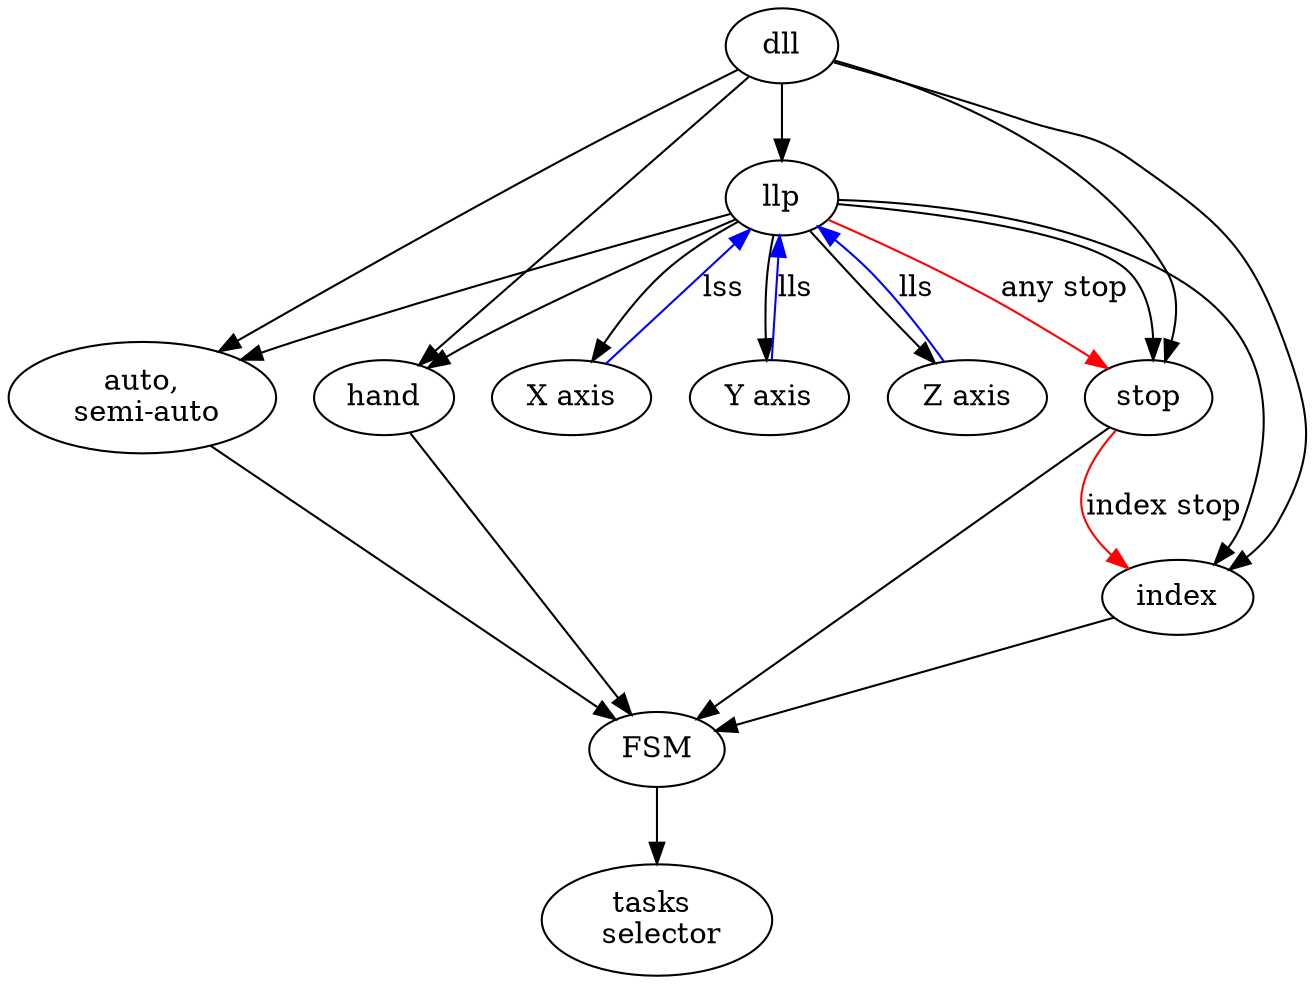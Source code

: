 digraph "g" {
	graph [
		fontsize = "14"
		fontname = "Times-Roman"
		fontcolor = "black"
	]
	node [
		fontsize = "14"
		fontname = "Times-Roman"
		fontcolor = "black"
		shape = "ellipse"
		style = "solid"
	]
	edge [
		fontsize = "14"
		fontname = "Times-Roman"
		fontcolor = "black"
		style = "solid"
	]
	"n0" [
		fontsize = "14"
		fontname = "Times-Roman"
		fontcolor = "black"
		label = "tasks \n selector"
		shape = "ellipse"
		style = "solid"
	]
	"n1" [
		fontsize = "14"
		fontname = "Times-Roman"
		fontcolor = "black"
		label = "FSM"
		shape = "ellipse"
		style = "solid"
	]
	"n2" [
		fontsize = "14"
		fontname = "Times-Roman"
		fontcolor = "black"
		label = "auto,\n semi-auto"
		shape = "ellipse"
		style = "solid"
	]
	"n3" [
		fontsize = "14"
		fontname = "Times-Roman"
		fontcolor = "black"
		label = "dll"
		labrl = "dll"
		shape = "ellipse"
		style = "solid"
	]
	"n4" [
		fontsize = "14"
		fontname = "Times-Roman"
		fontcolor = "black"
		label = "hand"
		shape = "ellipse"
		style = "solid"
	]
	"n5" [
		fontsize = "14"
		fontname = "Times-Roman"
		fontcolor = "black"
		label = "llp"
		shape = "ellipse"
		style = "solid"
	]
	"n6" [
		fontsize = "14"
		fontname = "Times-Roman"
		fontcolor = "black"
		label = "X axis"
		shape = "ellipse"
		style = "solid"
	]
	"n7" [
		fontsize = "14"
		fontname = "Times-Roman"
		fontcolor = "black"
		label = "Y axis"
		shape = "ellipse"
		style = "solid"
	]
	"n8" [
		fontsize = "14"
		fontname = "Times-Roman"
		fontcolor = "black"
		label = "Z axis"
		bel = "Yaxis"
		shape = "ellipse"
		style = "solid"
	]
	"n9" [
		fontsize = "14"
		fontname = "Times-Roman"
		fontcolor = "black"
		label = "stop"
		shape = "ellipse"
		style = "solid"
	]
	"n10" [
		fontsize = "14"
		fontname = "Times-Roman"
		fontcolor = "black"
		label = "index"
		shape = "ellipse"
		style = "solid"
	]
	"n3" -> "n2" [
		fontsize = "14"
		fontname = "Times-Roman"
		fontcolor = "black"
		style = "solid"
	]
	"n2" -> "n1" [
		fontsize = "14"
		fontname = "Times-Roman"
		fontcolor = "black"
		style = "solid"
	]
	"n1" -> "n0" [
		fontsize = "14"
		fontname = "Times-Roman"
		fontcolor = "black"
		style = "solid"
	]
	"n3" -> "n4" [
		fontsize = "14"
		fontname = "Times-Roman"
		fontcolor = "black"
		style = "solid"
	]
	"n4" -> "n1" [
		fontsize = "14"
		fontname = "Times-Roman"
		fontcolor = "black"
		style = "solid"
	]
	"n3" -> "n5" [
		fontsize = "14"
		fontname = "Times-Roman"
		fontcolor = "black"
		style = "solid"
	]
	"n5" -> "n4" [
		fontsize = "14"
		fontname = "Times-Roman"
		fontcolor = "black"
		style = "solid"
	]
	"n5" -> "n2" [
		fontsize = "14"
		fontname = "Times-Roman"
		fontcolor = "black"
		style = "solid"
	]
	"n6" -> "n5" [
		fontsize = "14"
		fontname = "Times-Roman"
		fontcolor = "black"
		label = "lss"
		style = "solid"
		color = "blue"
	]
	"n7" -> "n5" [
		fontsize = "14"
		fontname = "Times-Roman"
		fontcolor = "black"
		label = "lls"
		style = "solid"
		color = "blue"
	]
	"n8" -> "n5" [
		fontsize = "14"
		fontname = "Times-Roman"
		fontcolor = "black"
		label = "lls"
		style = "solid"
		color = "blue"
	]
	"n3" -> "n9" [
		fontsize = "14"
		fontname = "Times-Roman"
		fontcolor = "black"
		style = "solid"
	]
	"n5" -> "n9" [
		fontsize = "14"
		fontname = "Times-Roman"
		fontcolor = "black"
		label = "any stop"
		style = "solid"
		color = "red"
	]
	"n5" -> "n9" [
		fontsize = "14"
		fontname = "Times-Roman"
		fontcolor = "black"
		style = "solid"
	]
	"n9" -> "n1" [
		fontsize = "14"
		fontname = "Times-Roman"
		fontcolor = "black"
		style = "solid"
	]
	"n10" -> "n1" [
		fontsize = "14"
		fontname = "Times-Roman"
		fontcolor = "black"
		style = "solid"
	]
	"n5" -> "n10" [
		fontsize = "14"
		fontname = "Times-Roman"
		fontcolor = "black"
		style = "solid"
	]
	"n3" -> "n10" [
		fontsize = "14"
		fontname = "Times-Roman"
		fontcolor = "black"
		style = "solid"
	]
	"n9" -> "n10" [
		fontsize = "14"
		fontname = "Times-Roman"
		fontcolor = "black"
		label = "index stop"
		style = "solid"
		color = "red"
	]
	"n5" -> "n6" [
		fontsize = "14"
		fontname = "Times-Roman"
		fontcolor = "black"
		style = "solid"
	]
	"n5" -> "n7" [
		fontsize = "14"
		fontname = "Times-Roman"
		fontcolor = "black"
		style = "solid"
	]
	"n5" -> "n8" [
		fontsize = "14"
		fontname = "Times-Roman"
		fontcolor = "black"
		style = "solid"
	]
}
